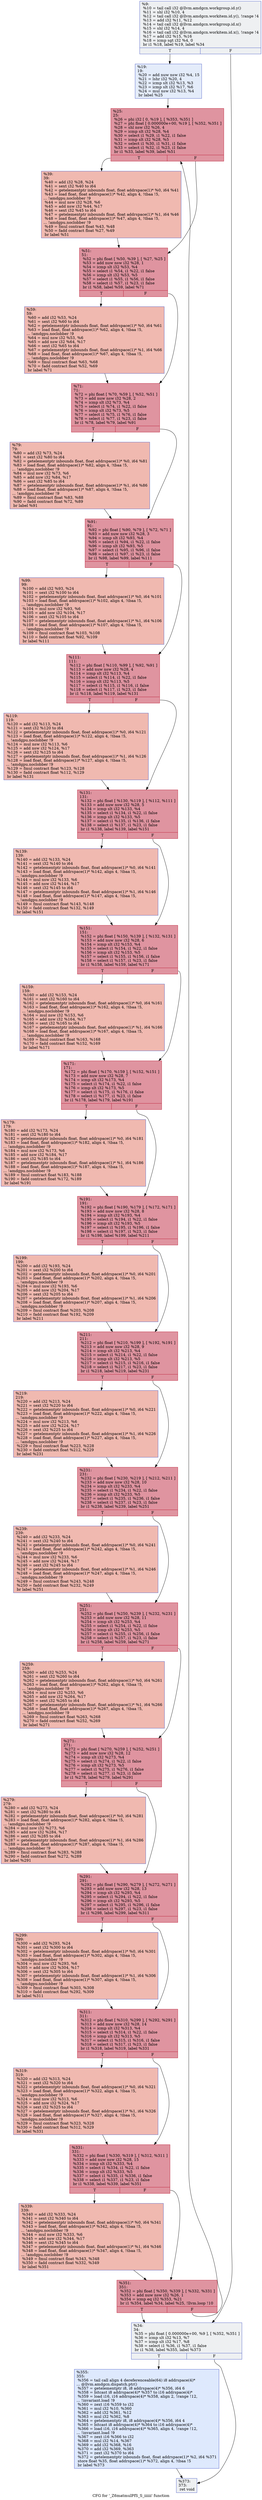 digraph "CFG for '_Z6matmulPfS_S_iiiiii' function" {
	label="CFG for '_Z6matmulPfS_S_iiiiii' function";

	Node0x5571990 [shape=record,color="#3d50c3ff", style=filled, fillcolor="#d9dce170",label="{%9:\l  %10 = tail call i32 @llvm.amdgcn.workgroup.id.y()\l  %11 = shl i32 %10, 4\l  %12 = tail call i32 @llvm.amdgcn.workitem.id.y(), !range !4\l  %13 = add i32 %11, %12\l  %14 = tail call i32 @llvm.amdgcn.workgroup.id.x()\l  %15 = shl i32 %14, 4\l  %16 = tail call i32 @llvm.amdgcn.workitem.id.x(), !range !4\l  %17 = add i32 %15, %16\l  %18 = icmp sgt i32 %4, 0\l  br i1 %18, label %19, label %34\l|{<s0>T|<s1>F}}"];
	Node0x5571990:s0 -> Node0x5574870;
	Node0x5571990:s1 -> Node0x5574900;
	Node0x5574870 [shape=record,color="#3d50c3ff", style=filled, fillcolor="#c1d4f470",label="{%19:\l19:                                               \l  %20 = add nuw nsw i32 %4, 15\l  %21 = lshr i32 %20, 4\l  %22 = icmp slt i32 %13, %3\l  %23 = icmp slt i32 %17, %6\l  %24 = mul nsw i32 %13, %4\l  br label %25\l}"];
	Node0x5574870 -> Node0x5574d40;
	Node0x5574d40 [shape=record,color="#b70d28ff", style=filled, fillcolor="#b70d2870",label="{%25:\l25:                                               \l  %26 = phi i32 [ 0, %19 ], [ %353, %351 ]\l  %27 = phi float [ 0.000000e+00, %19 ], [ %352, %351 ]\l  %28 = shl nsw i32 %26, 4\l  %29 = icmp slt i32 %28, %4\l  %30 = select i1 %29, i1 %22, i1 false\l  %31 = icmp slt i32 %28, %5\l  %32 = select i1 %30, i1 %31, i1 false\l  %33 = select i1 %32, i1 %23, i1 false\l  br i1 %33, label %39, label %51\l|{<s0>T|<s1>F}}"];
	Node0x5574d40:s0 -> Node0x5574750;
	Node0x5574d40:s1 -> Node0x5576070;
	Node0x5574900 [shape=record,color="#3d50c3ff", style=filled, fillcolor="#d9dce170",label="{%34:\l34:                                               \l  %35 = phi float [ 0.000000e+00, %9 ], [ %352, %351 ]\l  %36 = icmp slt i32 %13, %7\l  %37 = icmp slt i32 %17, %8\l  %38 = select i1 %36, i1 %37, i1 false\l  br i1 %38, label %355, label %373\l|{<s0>T|<s1>F}}"];
	Node0x5574900:s0 -> Node0x5576430;
	Node0x5574900:s1 -> Node0x5576480;
	Node0x5574750 [shape=record,color="#3d50c3ff", style=filled, fillcolor="#de614d70",label="{%39:\l39:                                               \l  %40 = add i32 %28, %24\l  %41 = sext i32 %40 to i64\l  %42 = getelementptr inbounds float, float addrspace(1)* %0, i64 %41\l  %43 = load float, float addrspace(1)* %42, align 4, !tbaa !5,\l... !amdgpu.noclobber !9\l  %44 = mul nsw i32 %28, %6\l  %45 = add nsw i32 %44, %17\l  %46 = sext i32 %45 to i64\l  %47 = getelementptr inbounds float, float addrspace(1)* %1, i64 %46\l  %48 = load float, float addrspace(1)* %47, align 4, !tbaa !5,\l... !amdgpu.noclobber !9\l  %49 = fmul contract float %43, %48\l  %50 = fadd contract float %27, %49\l  br label %51\l}"];
	Node0x5574750 -> Node0x5576070;
	Node0x5576070 [shape=record,color="#b70d28ff", style=filled, fillcolor="#b70d2870",label="{%51:\l51:                                               \l  %52 = phi float [ %50, %39 ], [ %27, %25 ]\l  %53 = add nuw nsw i32 %28, 1\l  %54 = icmp slt i32 %53, %4\l  %55 = select i1 %54, i1 %22, i1 false\l  %56 = icmp slt i32 %53, %5\l  %57 = select i1 %55, i1 %56, i1 false\l  %58 = select i1 %57, i1 %23, i1 false\l  br i1 %58, label %59, label %71\l|{<s0>T|<s1>F}}"];
	Node0x5576070:s0 -> Node0x5577fc0;
	Node0x5576070:s1 -> Node0x5578010;
	Node0x5577fc0 [shape=record,color="#3d50c3ff", style=filled, fillcolor="#de614d70",label="{%59:\l59:                                               \l  %60 = add i32 %53, %24\l  %61 = sext i32 %60 to i64\l  %62 = getelementptr inbounds float, float addrspace(1)* %0, i64 %61\l  %63 = load float, float addrspace(1)* %62, align 4, !tbaa !5,\l... !amdgpu.noclobber !9\l  %64 = mul nsw i32 %53, %6\l  %65 = add nsw i32 %64, %17\l  %66 = sext i32 %65 to i64\l  %67 = getelementptr inbounds float, float addrspace(1)* %1, i64 %66\l  %68 = load float, float addrspace(1)* %67, align 4, !tbaa !5,\l... !amdgpu.noclobber !9\l  %69 = fmul contract float %63, %68\l  %70 = fadd contract float %52, %69\l  br label %71\l}"];
	Node0x5577fc0 -> Node0x5578010;
	Node0x5578010 [shape=record,color="#b70d28ff", style=filled, fillcolor="#b70d2870",label="{%71:\l71:                                               \l  %72 = phi float [ %70, %59 ], [ %52, %51 ]\l  %73 = add nuw nsw i32 %28, 2\l  %74 = icmp slt i32 %73, %4\l  %75 = select i1 %74, i1 %22, i1 false\l  %76 = icmp slt i32 %73, %5\l  %77 = select i1 %75, i1 %76, i1 false\l  %78 = select i1 %77, i1 %23, i1 false\l  br i1 %78, label %79, label %91\l|{<s0>T|<s1>F}}"];
	Node0x5578010:s0 -> Node0x5578e70;
	Node0x5578010:s1 -> Node0x5578ec0;
	Node0x5578e70 [shape=record,color="#3d50c3ff", style=filled, fillcolor="#de614d70",label="{%79:\l79:                                               \l  %80 = add i32 %73, %24\l  %81 = sext i32 %80 to i64\l  %82 = getelementptr inbounds float, float addrspace(1)* %0, i64 %81\l  %83 = load float, float addrspace(1)* %82, align 4, !tbaa !5,\l... !amdgpu.noclobber !9\l  %84 = mul nsw i32 %73, %6\l  %85 = add nsw i32 %84, %17\l  %86 = sext i32 %85 to i64\l  %87 = getelementptr inbounds float, float addrspace(1)* %1, i64 %86\l  %88 = load float, float addrspace(1)* %87, align 4, !tbaa !5,\l... !amdgpu.noclobber !9\l  %89 = fmul contract float %83, %88\l  %90 = fadd contract float %72, %89\l  br label %91\l}"];
	Node0x5578e70 -> Node0x5578ec0;
	Node0x5578ec0 [shape=record,color="#b70d28ff", style=filled, fillcolor="#b70d2870",label="{%91:\l91:                                               \l  %92 = phi float [ %90, %79 ], [ %72, %71 ]\l  %93 = add nuw nsw i32 %28, 3\l  %94 = icmp slt i32 %93, %4\l  %95 = select i1 %94, i1 %22, i1 false\l  %96 = icmp slt i32 %93, %5\l  %97 = select i1 %95, i1 %96, i1 false\l  %98 = select i1 %97, i1 %23, i1 false\l  br i1 %98, label %99, label %111\l|{<s0>T|<s1>F}}"];
	Node0x5578ec0:s0 -> Node0x5579b20;
	Node0x5578ec0:s1 -> Node0x5579b70;
	Node0x5579b20 [shape=record,color="#3d50c3ff", style=filled, fillcolor="#de614d70",label="{%99:\l99:                                               \l  %100 = add i32 %93, %24\l  %101 = sext i32 %100 to i64\l  %102 = getelementptr inbounds float, float addrspace(1)* %0, i64 %101\l  %103 = load float, float addrspace(1)* %102, align 4, !tbaa !5,\l... !amdgpu.noclobber !9\l  %104 = mul nsw i32 %93, %6\l  %105 = add nsw i32 %104, %17\l  %106 = sext i32 %105 to i64\l  %107 = getelementptr inbounds float, float addrspace(1)* %1, i64 %106\l  %108 = load float, float addrspace(1)* %107, align 4, !tbaa !5,\l... !amdgpu.noclobber !9\l  %109 = fmul contract float %103, %108\l  %110 = fadd contract float %92, %109\l  br label %111\l}"];
	Node0x5579b20 -> Node0x5579b70;
	Node0x5579b70 [shape=record,color="#b70d28ff", style=filled, fillcolor="#b70d2870",label="{%111:\l111:                                              \l  %112 = phi float [ %110, %99 ], [ %92, %91 ]\l  %113 = add nuw nsw i32 %28, 4\l  %114 = icmp slt i32 %113, %4\l  %115 = select i1 %114, i1 %22, i1 false\l  %116 = icmp slt i32 %113, %5\l  %117 = select i1 %115, i1 %116, i1 false\l  %118 = select i1 %117, i1 %23, i1 false\l  br i1 %118, label %119, label %131\l|{<s0>T|<s1>F}}"];
	Node0x5579b70:s0 -> Node0x557a7d0;
	Node0x5579b70:s1 -> Node0x557a820;
	Node0x557a7d0 [shape=record,color="#3d50c3ff", style=filled, fillcolor="#de614d70",label="{%119:\l119:                                              \l  %120 = add i32 %113, %24\l  %121 = sext i32 %120 to i64\l  %122 = getelementptr inbounds float, float addrspace(1)* %0, i64 %121\l  %123 = load float, float addrspace(1)* %122, align 4, !tbaa !5,\l... !amdgpu.noclobber !9\l  %124 = mul nsw i32 %113, %6\l  %125 = add nsw i32 %124, %17\l  %126 = sext i32 %125 to i64\l  %127 = getelementptr inbounds float, float addrspace(1)* %1, i64 %126\l  %128 = load float, float addrspace(1)* %127, align 4, !tbaa !5,\l... !amdgpu.noclobber !9\l  %129 = fmul contract float %123, %128\l  %130 = fadd contract float %112, %129\l  br label %131\l}"];
	Node0x557a7d0 -> Node0x557a820;
	Node0x557a820 [shape=record,color="#b70d28ff", style=filled, fillcolor="#b70d2870",label="{%131:\l131:                                              \l  %132 = phi float [ %130, %119 ], [ %112, %111 ]\l  %133 = add nuw nsw i32 %28, 5\l  %134 = icmp slt i32 %133, %4\l  %135 = select i1 %134, i1 %22, i1 false\l  %136 = icmp slt i32 %133, %5\l  %137 = select i1 %135, i1 %136, i1 false\l  %138 = select i1 %137, i1 %23, i1 false\l  br i1 %138, label %139, label %151\l|{<s0>T|<s1>F}}"];
	Node0x557a820:s0 -> Node0x557b850;
	Node0x557a820:s1 -> Node0x557b8a0;
	Node0x557b850 [shape=record,color="#3d50c3ff", style=filled, fillcolor="#de614d70",label="{%139:\l139:                                              \l  %140 = add i32 %133, %24\l  %141 = sext i32 %140 to i64\l  %142 = getelementptr inbounds float, float addrspace(1)* %0, i64 %141\l  %143 = load float, float addrspace(1)* %142, align 4, !tbaa !5,\l... !amdgpu.noclobber !9\l  %144 = mul nsw i32 %133, %6\l  %145 = add nsw i32 %144, %17\l  %146 = sext i32 %145 to i64\l  %147 = getelementptr inbounds float, float addrspace(1)* %1, i64 %146\l  %148 = load float, float addrspace(1)* %147, align 4, !tbaa !5,\l... !amdgpu.noclobber !9\l  %149 = fmul contract float %143, %148\l  %150 = fadd contract float %132, %149\l  br label %151\l}"];
	Node0x557b850 -> Node0x557b8a0;
	Node0x557b8a0 [shape=record,color="#b70d28ff", style=filled, fillcolor="#b70d2870",label="{%151:\l151:                                              \l  %152 = phi float [ %150, %139 ], [ %132, %131 ]\l  %153 = add nuw nsw i32 %28, 6\l  %154 = icmp slt i32 %153, %4\l  %155 = select i1 %154, i1 %22, i1 false\l  %156 = icmp slt i32 %153, %5\l  %157 = select i1 %155, i1 %156, i1 false\l  %158 = select i1 %157, i1 %23, i1 false\l  br i1 %158, label %159, label %171\l|{<s0>T|<s1>F}}"];
	Node0x557b8a0:s0 -> Node0x557c500;
	Node0x557b8a0:s1 -> Node0x557c550;
	Node0x557c500 [shape=record,color="#3d50c3ff", style=filled, fillcolor="#de614d70",label="{%159:\l159:                                              \l  %160 = add i32 %153, %24\l  %161 = sext i32 %160 to i64\l  %162 = getelementptr inbounds float, float addrspace(1)* %0, i64 %161\l  %163 = load float, float addrspace(1)* %162, align 4, !tbaa !5,\l... !amdgpu.noclobber !9\l  %164 = mul nsw i32 %153, %6\l  %165 = add nsw i32 %164, %17\l  %166 = sext i32 %165 to i64\l  %167 = getelementptr inbounds float, float addrspace(1)* %1, i64 %166\l  %168 = load float, float addrspace(1)* %167, align 4, !tbaa !5,\l... !amdgpu.noclobber !9\l  %169 = fmul contract float %163, %168\l  %170 = fadd contract float %152, %169\l  br label %171\l}"];
	Node0x557c500 -> Node0x557c550;
	Node0x557c550 [shape=record,color="#b70d28ff", style=filled, fillcolor="#b70d2870",label="{%171:\l171:                                              \l  %172 = phi float [ %170, %159 ], [ %152, %151 ]\l  %173 = add nuw nsw i32 %28, 7\l  %174 = icmp slt i32 %173, %4\l  %175 = select i1 %174, i1 %22, i1 false\l  %176 = icmp slt i32 %173, %5\l  %177 = select i1 %175, i1 %176, i1 false\l  %178 = select i1 %177, i1 %23, i1 false\l  br i1 %178, label %179, label %191\l|{<s0>T|<s1>F}}"];
	Node0x557c550:s0 -> Node0x557d1b0;
	Node0x557c550:s1 -> Node0x557d200;
	Node0x557d1b0 [shape=record,color="#3d50c3ff", style=filled, fillcolor="#de614d70",label="{%179:\l179:                                              \l  %180 = add i32 %173, %24\l  %181 = sext i32 %180 to i64\l  %182 = getelementptr inbounds float, float addrspace(1)* %0, i64 %181\l  %183 = load float, float addrspace(1)* %182, align 4, !tbaa !5,\l... !amdgpu.noclobber !9\l  %184 = mul nsw i32 %173, %6\l  %185 = add nsw i32 %184, %17\l  %186 = sext i32 %185 to i64\l  %187 = getelementptr inbounds float, float addrspace(1)* %1, i64 %186\l  %188 = load float, float addrspace(1)* %187, align 4, !tbaa !5,\l... !amdgpu.noclobber !9\l  %189 = fmul contract float %183, %188\l  %190 = fadd contract float %172, %189\l  br label %191\l}"];
	Node0x557d1b0 -> Node0x557d200;
	Node0x557d200 [shape=record,color="#b70d28ff", style=filled, fillcolor="#b70d2870",label="{%191:\l191:                                              \l  %192 = phi float [ %190, %179 ], [ %172, %171 ]\l  %193 = add nuw nsw i32 %28, 8\l  %194 = icmp slt i32 %193, %4\l  %195 = select i1 %194, i1 %22, i1 false\l  %196 = icmp slt i32 %193, %5\l  %197 = select i1 %195, i1 %196, i1 false\l  %198 = select i1 %197, i1 %23, i1 false\l  br i1 %198, label %199, label %211\l|{<s0>T|<s1>F}}"];
	Node0x557d200:s0 -> Node0x557de60;
	Node0x557d200:s1 -> Node0x557deb0;
	Node0x557de60 [shape=record,color="#3d50c3ff", style=filled, fillcolor="#de614d70",label="{%199:\l199:                                              \l  %200 = add i32 %193, %24\l  %201 = sext i32 %200 to i64\l  %202 = getelementptr inbounds float, float addrspace(1)* %0, i64 %201\l  %203 = load float, float addrspace(1)* %202, align 4, !tbaa !5,\l... !amdgpu.noclobber !9\l  %204 = mul nsw i32 %193, %6\l  %205 = add nsw i32 %204, %17\l  %206 = sext i32 %205 to i64\l  %207 = getelementptr inbounds float, float addrspace(1)* %1, i64 %206\l  %208 = load float, float addrspace(1)* %207, align 4, !tbaa !5,\l... !amdgpu.noclobber !9\l  %209 = fmul contract float %203, %208\l  %210 = fadd contract float %192, %209\l  br label %211\l}"];
	Node0x557de60 -> Node0x557deb0;
	Node0x557deb0 [shape=record,color="#b70d28ff", style=filled, fillcolor="#b70d2870",label="{%211:\l211:                                              \l  %212 = phi float [ %210, %199 ], [ %192, %191 ]\l  %213 = add nuw nsw i32 %28, 9\l  %214 = icmp slt i32 %213, %4\l  %215 = select i1 %214, i1 %22, i1 false\l  %216 = icmp slt i32 %213, %5\l  %217 = select i1 %215, i1 %216, i1 false\l  %218 = select i1 %217, i1 %23, i1 false\l  br i1 %218, label %219, label %231\l|{<s0>T|<s1>F}}"];
	Node0x557deb0:s0 -> Node0x557eb10;
	Node0x557deb0:s1 -> Node0x557eb60;
	Node0x557eb10 [shape=record,color="#3d50c3ff", style=filled, fillcolor="#de614d70",label="{%219:\l219:                                              \l  %220 = add i32 %213, %24\l  %221 = sext i32 %220 to i64\l  %222 = getelementptr inbounds float, float addrspace(1)* %0, i64 %221\l  %223 = load float, float addrspace(1)* %222, align 4, !tbaa !5,\l... !amdgpu.noclobber !9\l  %224 = mul nsw i32 %213, %6\l  %225 = add nsw i32 %224, %17\l  %226 = sext i32 %225 to i64\l  %227 = getelementptr inbounds float, float addrspace(1)* %1, i64 %226\l  %228 = load float, float addrspace(1)* %227, align 4, !tbaa !5,\l... !amdgpu.noclobber !9\l  %229 = fmul contract float %223, %228\l  %230 = fadd contract float %212, %229\l  br label %231\l}"];
	Node0x557eb10 -> Node0x557eb60;
	Node0x557eb60 [shape=record,color="#b70d28ff", style=filled, fillcolor="#b70d2870",label="{%231:\l231:                                              \l  %232 = phi float [ %230, %219 ], [ %212, %211 ]\l  %233 = add nuw nsw i32 %28, 10\l  %234 = icmp slt i32 %233, %4\l  %235 = select i1 %234, i1 %22, i1 false\l  %236 = icmp slt i32 %233, %5\l  %237 = select i1 %235, i1 %236, i1 false\l  %238 = select i1 %237, i1 %23, i1 false\l  br i1 %238, label %239, label %251\l|{<s0>T|<s1>F}}"];
	Node0x557eb60:s0 -> Node0x557f7c0;
	Node0x557eb60:s1 -> Node0x557f810;
	Node0x557f7c0 [shape=record,color="#3d50c3ff", style=filled, fillcolor="#de614d70",label="{%239:\l239:                                              \l  %240 = add i32 %233, %24\l  %241 = sext i32 %240 to i64\l  %242 = getelementptr inbounds float, float addrspace(1)* %0, i64 %241\l  %243 = load float, float addrspace(1)* %242, align 4, !tbaa !5,\l... !amdgpu.noclobber !9\l  %244 = mul nsw i32 %233, %6\l  %245 = add nsw i32 %244, %17\l  %246 = sext i32 %245 to i64\l  %247 = getelementptr inbounds float, float addrspace(1)* %1, i64 %246\l  %248 = load float, float addrspace(1)* %247, align 4, !tbaa !5,\l... !amdgpu.noclobber !9\l  %249 = fmul contract float %243, %248\l  %250 = fadd contract float %232, %249\l  br label %251\l}"];
	Node0x557f7c0 -> Node0x557f810;
	Node0x557f810 [shape=record,color="#b70d28ff", style=filled, fillcolor="#b70d2870",label="{%251:\l251:                                              \l  %252 = phi float [ %250, %239 ], [ %232, %231 ]\l  %253 = add nuw nsw i32 %28, 11\l  %254 = icmp slt i32 %253, %4\l  %255 = select i1 %254, i1 %22, i1 false\l  %256 = icmp slt i32 %253, %5\l  %257 = select i1 %255, i1 %256, i1 false\l  %258 = select i1 %257, i1 %23, i1 false\l  br i1 %258, label %259, label %271\l|{<s0>T|<s1>F}}"];
	Node0x557f810:s0 -> Node0x557afb0;
	Node0x557f810:s1 -> Node0x557b000;
	Node0x557afb0 [shape=record,color="#3d50c3ff", style=filled, fillcolor="#de614d70",label="{%259:\l259:                                              \l  %260 = add i32 %253, %24\l  %261 = sext i32 %260 to i64\l  %262 = getelementptr inbounds float, float addrspace(1)* %0, i64 %261\l  %263 = load float, float addrspace(1)* %262, align 4, !tbaa !5,\l... !amdgpu.noclobber !9\l  %264 = mul nsw i32 %253, %6\l  %265 = add nsw i32 %264, %17\l  %266 = sext i32 %265 to i64\l  %267 = getelementptr inbounds float, float addrspace(1)* %1, i64 %266\l  %268 = load float, float addrspace(1)* %267, align 4, !tbaa !5,\l... !amdgpu.noclobber !9\l  %269 = fmul contract float %263, %268\l  %270 = fadd contract float %252, %269\l  br label %271\l}"];
	Node0x557afb0 -> Node0x557b000;
	Node0x557b000 [shape=record,color="#b70d28ff", style=filled, fillcolor="#b70d2870",label="{%271:\l271:                                              \l  %272 = phi float [ %270, %259 ], [ %252, %251 ]\l  %273 = add nuw nsw i32 %28, 12\l  %274 = icmp slt i32 %273, %4\l  %275 = select i1 %274, i1 %22, i1 false\l  %276 = icmp slt i32 %273, %5\l  %277 = select i1 %275, i1 %276, i1 false\l  %278 = select i1 %277, i1 %23, i1 false\l  br i1 %278, label %279, label %291\l|{<s0>T|<s1>F}}"];
	Node0x557b000:s0 -> Node0x5581920;
	Node0x557b000:s1 -> Node0x5581970;
	Node0x5581920 [shape=record,color="#3d50c3ff", style=filled, fillcolor="#de614d70",label="{%279:\l279:                                              \l  %280 = add i32 %273, %24\l  %281 = sext i32 %280 to i64\l  %282 = getelementptr inbounds float, float addrspace(1)* %0, i64 %281\l  %283 = load float, float addrspace(1)* %282, align 4, !tbaa !5,\l... !amdgpu.noclobber !9\l  %284 = mul nsw i32 %273, %6\l  %285 = add nsw i32 %284, %17\l  %286 = sext i32 %285 to i64\l  %287 = getelementptr inbounds float, float addrspace(1)* %1, i64 %286\l  %288 = load float, float addrspace(1)* %287, align 4, !tbaa !5,\l... !amdgpu.noclobber !9\l  %289 = fmul contract float %283, %288\l  %290 = fadd contract float %272, %289\l  br label %291\l}"];
	Node0x5581920 -> Node0x5581970;
	Node0x5581970 [shape=record,color="#b70d28ff", style=filled, fillcolor="#b70d2870",label="{%291:\l291:                                              \l  %292 = phi float [ %290, %279 ], [ %272, %271 ]\l  %293 = add nuw nsw i32 %28, 13\l  %294 = icmp slt i32 %293, %4\l  %295 = select i1 %294, i1 %22, i1 false\l  %296 = icmp slt i32 %293, %5\l  %297 = select i1 %295, i1 %296, i1 false\l  %298 = select i1 %297, i1 %23, i1 false\l  br i1 %298, label %299, label %311\l|{<s0>T|<s1>F}}"];
	Node0x5581970:s0 -> Node0x55825d0;
	Node0x5581970:s1 -> Node0x5582620;
	Node0x55825d0 [shape=record,color="#3d50c3ff", style=filled, fillcolor="#de614d70",label="{%299:\l299:                                              \l  %300 = add i32 %293, %24\l  %301 = sext i32 %300 to i64\l  %302 = getelementptr inbounds float, float addrspace(1)* %0, i64 %301\l  %303 = load float, float addrspace(1)* %302, align 4, !tbaa !5,\l... !amdgpu.noclobber !9\l  %304 = mul nsw i32 %293, %6\l  %305 = add nsw i32 %304, %17\l  %306 = sext i32 %305 to i64\l  %307 = getelementptr inbounds float, float addrspace(1)* %1, i64 %306\l  %308 = load float, float addrspace(1)* %307, align 4, !tbaa !5,\l... !amdgpu.noclobber !9\l  %309 = fmul contract float %303, %308\l  %310 = fadd contract float %292, %309\l  br label %311\l}"];
	Node0x55825d0 -> Node0x5582620;
	Node0x5582620 [shape=record,color="#b70d28ff", style=filled, fillcolor="#b70d2870",label="{%311:\l311:                                              \l  %312 = phi float [ %310, %299 ], [ %292, %291 ]\l  %313 = add nuw nsw i32 %28, 14\l  %314 = icmp slt i32 %313, %4\l  %315 = select i1 %314, i1 %22, i1 false\l  %316 = icmp slt i32 %313, %5\l  %317 = select i1 %315, i1 %316, i1 false\l  %318 = select i1 %317, i1 %23, i1 false\l  br i1 %318, label %319, label %331\l|{<s0>T|<s1>F}}"];
	Node0x5582620:s0 -> Node0x5583280;
	Node0x5582620:s1 -> Node0x55832d0;
	Node0x5583280 [shape=record,color="#3d50c3ff", style=filled, fillcolor="#de614d70",label="{%319:\l319:                                              \l  %320 = add i32 %313, %24\l  %321 = sext i32 %320 to i64\l  %322 = getelementptr inbounds float, float addrspace(1)* %0, i64 %321\l  %323 = load float, float addrspace(1)* %322, align 4, !tbaa !5,\l... !amdgpu.noclobber !9\l  %324 = mul nsw i32 %313, %6\l  %325 = add nsw i32 %324, %17\l  %326 = sext i32 %325 to i64\l  %327 = getelementptr inbounds float, float addrspace(1)* %1, i64 %326\l  %328 = load float, float addrspace(1)* %327, align 4, !tbaa !5,\l... !amdgpu.noclobber !9\l  %329 = fmul contract float %323, %328\l  %330 = fadd contract float %312, %329\l  br label %331\l}"];
	Node0x5583280 -> Node0x55832d0;
	Node0x55832d0 [shape=record,color="#b70d28ff", style=filled, fillcolor="#b70d2870",label="{%331:\l331:                                              \l  %332 = phi float [ %330, %319 ], [ %312, %311 ]\l  %333 = add nuw nsw i32 %28, 15\l  %334 = icmp slt i32 %333, %4\l  %335 = select i1 %334, i1 %22, i1 false\l  %336 = icmp slt i32 %333, %5\l  %337 = select i1 %335, i1 %336, i1 false\l  %338 = select i1 %337, i1 %23, i1 false\l  br i1 %338, label %339, label %351\l|{<s0>T|<s1>F}}"];
	Node0x55832d0:s0 -> Node0x5583f30;
	Node0x55832d0:s1 -> Node0x5574e30;
	Node0x5583f30 [shape=record,color="#3d50c3ff", style=filled, fillcolor="#de614d70",label="{%339:\l339:                                              \l  %340 = add i32 %333, %24\l  %341 = sext i32 %340 to i64\l  %342 = getelementptr inbounds float, float addrspace(1)* %0, i64 %341\l  %343 = load float, float addrspace(1)* %342, align 4, !tbaa !5,\l... !amdgpu.noclobber !9\l  %344 = mul nsw i32 %333, %6\l  %345 = add nsw i32 %344, %17\l  %346 = sext i32 %345 to i64\l  %347 = getelementptr inbounds float, float addrspace(1)* %1, i64 %346\l  %348 = load float, float addrspace(1)* %347, align 4, !tbaa !5,\l... !amdgpu.noclobber !9\l  %349 = fmul contract float %343, %348\l  %350 = fadd contract float %332, %349\l  br label %351\l}"];
	Node0x5583f30 -> Node0x5574e30;
	Node0x5574e30 [shape=record,color="#b70d28ff", style=filled, fillcolor="#b70d2870",label="{%351:\l351:                                              \l  %352 = phi float [ %350, %339 ], [ %332, %331 ]\l  %353 = add nuw nsw i32 %26, 1\l  %354 = icmp eq i32 %353, %21\l  br i1 %354, label %34, label %25, !llvm.loop !10\l|{<s0>T|<s1>F}}"];
	Node0x5574e30:s0 -> Node0x5574900;
	Node0x5574e30:s1 -> Node0x5574d40;
	Node0x5576430 [shape=record,color="#3d50c3ff", style=filled, fillcolor="#b5cdfa70",label="{%355:\l355:                                              \l  %356 = tail call align 4 dereferenceable(64) i8 addrspace(4)*\l... @llvm.amdgcn.dispatch.ptr()\l  %357 = getelementptr i8, i8 addrspace(4)* %356, i64 6\l  %358 = bitcast i8 addrspace(4)* %357 to i16 addrspace(4)*\l  %359 = load i16, i16 addrspace(4)* %358, align 2, !range !12,\l... !invariant.load !9\l  %360 = zext i16 %359 to i32\l  %361 = mul i32 %10, %360\l  %362 = add i32 %361, %12\l  %363 = mul i32 %362, %8\l  %364 = getelementptr i8, i8 addrspace(4)* %356, i64 4\l  %365 = bitcast i8 addrspace(4)* %364 to i16 addrspace(4)*\l  %366 = load i16, i16 addrspace(4)* %365, align 4, !range !12,\l... !invariant.load !9\l  %367 = zext i16 %366 to i32\l  %368 = mul i32 %14, %367\l  %369 = add i32 %368, %16\l  %370 = add i32 %369, %363\l  %371 = zext i32 %370 to i64\l  %372 = getelementptr inbounds float, float addrspace(1)* %2, i64 %371\l  store float %35, float addrspace(1)* %372, align 4, !tbaa !5\l  br label %373\l}"];
	Node0x5576430 -> Node0x5576480;
	Node0x5576480 [shape=record,color="#3d50c3ff", style=filled, fillcolor="#d9dce170",label="{%373:\l373:                                              \l  ret void\l}"];
}
